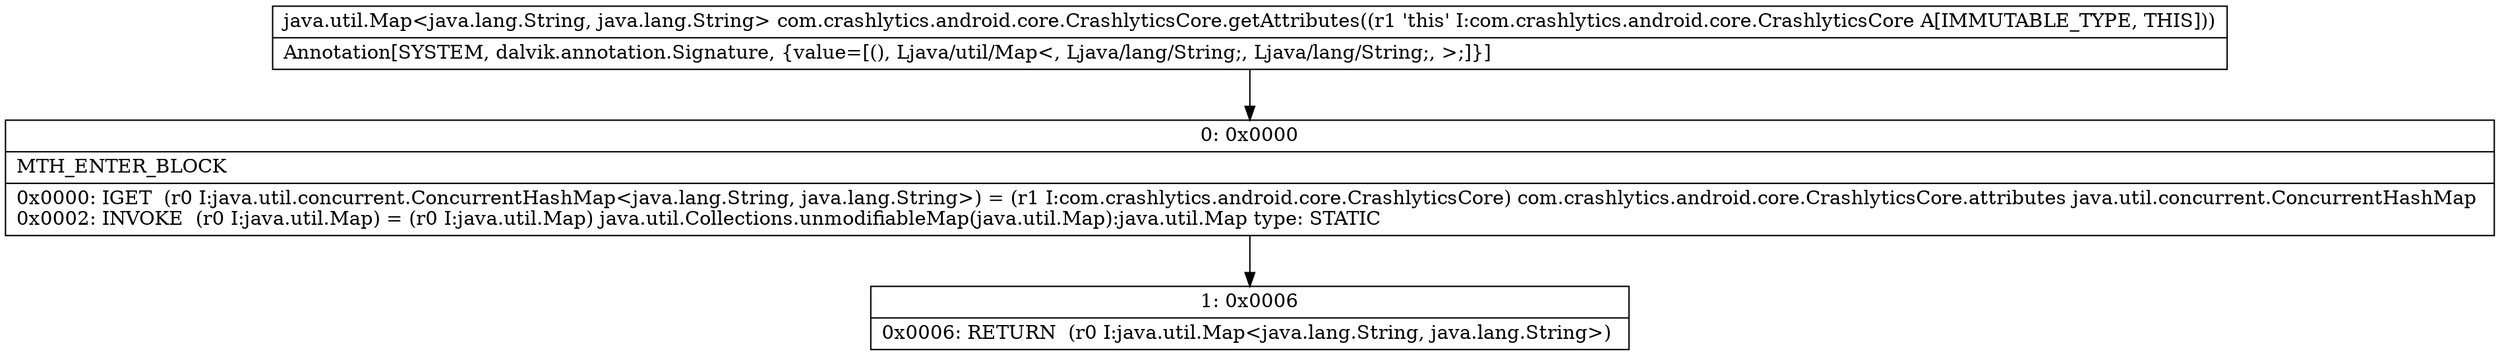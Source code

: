 digraph "CFG forcom.crashlytics.android.core.CrashlyticsCore.getAttributes()Ljava\/util\/Map;" {
Node_0 [shape=record,label="{0\:\ 0x0000|MTH_ENTER_BLOCK\l|0x0000: IGET  (r0 I:java.util.concurrent.ConcurrentHashMap\<java.lang.String, java.lang.String\>) = (r1 I:com.crashlytics.android.core.CrashlyticsCore) com.crashlytics.android.core.CrashlyticsCore.attributes java.util.concurrent.ConcurrentHashMap \l0x0002: INVOKE  (r0 I:java.util.Map) = (r0 I:java.util.Map) java.util.Collections.unmodifiableMap(java.util.Map):java.util.Map type: STATIC \l}"];
Node_1 [shape=record,label="{1\:\ 0x0006|0x0006: RETURN  (r0 I:java.util.Map\<java.lang.String, java.lang.String\>) \l}"];
MethodNode[shape=record,label="{java.util.Map\<java.lang.String, java.lang.String\> com.crashlytics.android.core.CrashlyticsCore.getAttributes((r1 'this' I:com.crashlytics.android.core.CrashlyticsCore A[IMMUTABLE_TYPE, THIS]))  | Annotation[SYSTEM, dalvik.annotation.Signature, \{value=[(), Ljava\/util\/Map\<, Ljava\/lang\/String;, Ljava\/lang\/String;, \>;]\}]\l}"];
MethodNode -> Node_0;
Node_0 -> Node_1;
}

